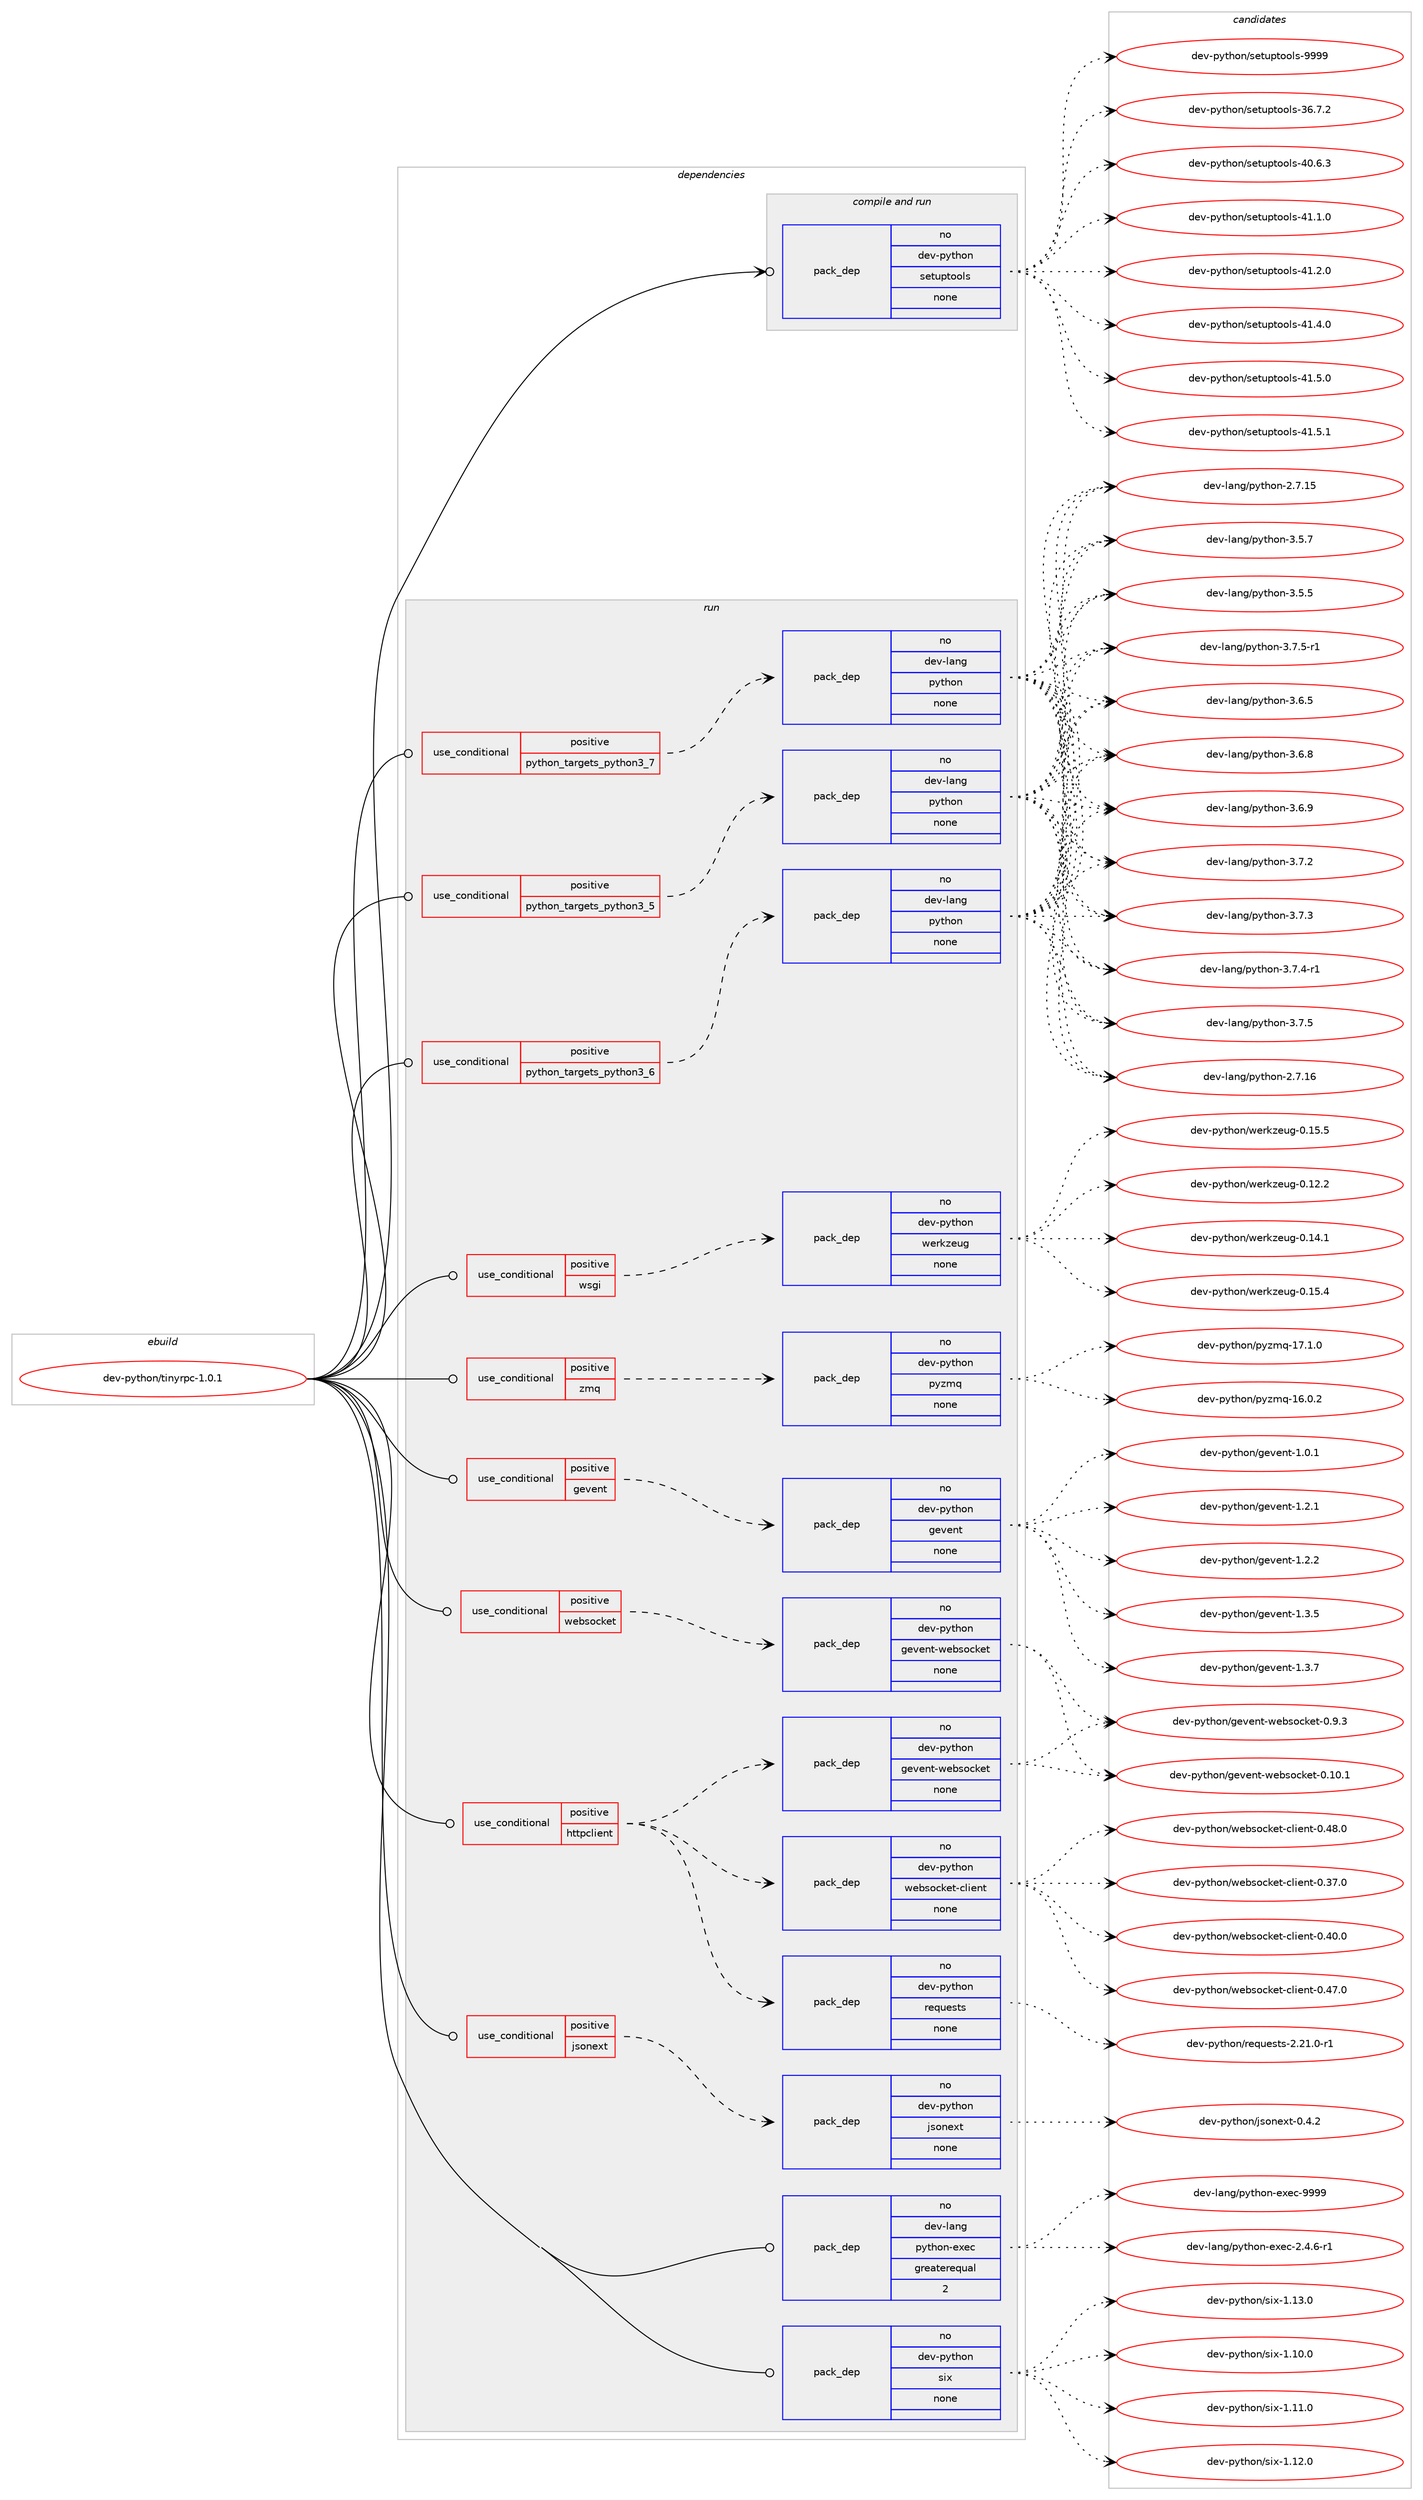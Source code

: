 digraph prolog {

# *************
# Graph options
# *************

newrank=true;
concentrate=true;
compound=true;
graph [rankdir=LR,fontname=Helvetica,fontsize=10,ranksep=1.5];#, ranksep=2.5, nodesep=0.2];
edge  [arrowhead=vee];
node  [fontname=Helvetica,fontsize=10];

# **********
# The ebuild
# **********

subgraph cluster_leftcol {
color=gray;
rank=same;
label=<<i>ebuild</i>>;
id [label="dev-python/tinyrpc-1.0.1", color=red, width=4, href="../dev-python/tinyrpc-1.0.1.svg"];
}

# ****************
# The dependencies
# ****************

subgraph cluster_midcol {
color=gray;
label=<<i>dependencies</i>>;
subgraph cluster_compile {
fillcolor="#eeeeee";
style=filled;
label=<<i>compile</i>>;
}
subgraph cluster_compileandrun {
fillcolor="#eeeeee";
style=filled;
label=<<i>compile and run</i>>;
subgraph pack478483 {
dependency640880 [label=<<TABLE BORDER="0" CELLBORDER="1" CELLSPACING="0" CELLPADDING="4" WIDTH="220"><TR><TD ROWSPAN="6" CELLPADDING="30">pack_dep</TD></TR><TR><TD WIDTH="110">no</TD></TR><TR><TD>dev-python</TD></TR><TR><TD>setuptools</TD></TR><TR><TD>none</TD></TR><TR><TD></TD></TR></TABLE>>, shape=none, color=blue];
}
id:e -> dependency640880:w [weight=20,style="solid",arrowhead="odotvee"];
}
subgraph cluster_run {
fillcolor="#eeeeee";
style=filled;
label=<<i>run</i>>;
subgraph cond150515 {
dependency640881 [label=<<TABLE BORDER="0" CELLBORDER="1" CELLSPACING="0" CELLPADDING="4"><TR><TD ROWSPAN="3" CELLPADDING="10">use_conditional</TD></TR><TR><TD>positive</TD></TR><TR><TD>gevent</TD></TR></TABLE>>, shape=none, color=red];
subgraph pack478484 {
dependency640882 [label=<<TABLE BORDER="0" CELLBORDER="1" CELLSPACING="0" CELLPADDING="4" WIDTH="220"><TR><TD ROWSPAN="6" CELLPADDING="30">pack_dep</TD></TR><TR><TD WIDTH="110">no</TD></TR><TR><TD>dev-python</TD></TR><TR><TD>gevent</TD></TR><TR><TD>none</TD></TR><TR><TD></TD></TR></TABLE>>, shape=none, color=blue];
}
dependency640881:e -> dependency640882:w [weight=20,style="dashed",arrowhead="vee"];
}
id:e -> dependency640881:w [weight=20,style="solid",arrowhead="odot"];
subgraph cond150516 {
dependency640883 [label=<<TABLE BORDER="0" CELLBORDER="1" CELLSPACING="0" CELLPADDING="4"><TR><TD ROWSPAN="3" CELLPADDING="10">use_conditional</TD></TR><TR><TD>positive</TD></TR><TR><TD>httpclient</TD></TR></TABLE>>, shape=none, color=red];
subgraph pack478485 {
dependency640884 [label=<<TABLE BORDER="0" CELLBORDER="1" CELLSPACING="0" CELLPADDING="4" WIDTH="220"><TR><TD ROWSPAN="6" CELLPADDING="30">pack_dep</TD></TR><TR><TD WIDTH="110">no</TD></TR><TR><TD>dev-python</TD></TR><TR><TD>requests</TD></TR><TR><TD>none</TD></TR><TR><TD></TD></TR></TABLE>>, shape=none, color=blue];
}
dependency640883:e -> dependency640884:w [weight=20,style="dashed",arrowhead="vee"];
subgraph pack478486 {
dependency640885 [label=<<TABLE BORDER="0" CELLBORDER="1" CELLSPACING="0" CELLPADDING="4" WIDTH="220"><TR><TD ROWSPAN="6" CELLPADDING="30">pack_dep</TD></TR><TR><TD WIDTH="110">no</TD></TR><TR><TD>dev-python</TD></TR><TR><TD>websocket-client</TD></TR><TR><TD>none</TD></TR><TR><TD></TD></TR></TABLE>>, shape=none, color=blue];
}
dependency640883:e -> dependency640885:w [weight=20,style="dashed",arrowhead="vee"];
subgraph pack478487 {
dependency640886 [label=<<TABLE BORDER="0" CELLBORDER="1" CELLSPACING="0" CELLPADDING="4" WIDTH="220"><TR><TD ROWSPAN="6" CELLPADDING="30">pack_dep</TD></TR><TR><TD WIDTH="110">no</TD></TR><TR><TD>dev-python</TD></TR><TR><TD>gevent-websocket</TD></TR><TR><TD>none</TD></TR><TR><TD></TD></TR></TABLE>>, shape=none, color=blue];
}
dependency640883:e -> dependency640886:w [weight=20,style="dashed",arrowhead="vee"];
}
id:e -> dependency640883:w [weight=20,style="solid",arrowhead="odot"];
subgraph cond150517 {
dependency640887 [label=<<TABLE BORDER="0" CELLBORDER="1" CELLSPACING="0" CELLPADDING="4"><TR><TD ROWSPAN="3" CELLPADDING="10">use_conditional</TD></TR><TR><TD>positive</TD></TR><TR><TD>jsonext</TD></TR></TABLE>>, shape=none, color=red];
subgraph pack478488 {
dependency640888 [label=<<TABLE BORDER="0" CELLBORDER="1" CELLSPACING="0" CELLPADDING="4" WIDTH="220"><TR><TD ROWSPAN="6" CELLPADDING="30">pack_dep</TD></TR><TR><TD WIDTH="110">no</TD></TR><TR><TD>dev-python</TD></TR><TR><TD>jsonext</TD></TR><TR><TD>none</TD></TR><TR><TD></TD></TR></TABLE>>, shape=none, color=blue];
}
dependency640887:e -> dependency640888:w [weight=20,style="dashed",arrowhead="vee"];
}
id:e -> dependency640887:w [weight=20,style="solid",arrowhead="odot"];
subgraph cond150518 {
dependency640889 [label=<<TABLE BORDER="0" CELLBORDER="1" CELLSPACING="0" CELLPADDING="4"><TR><TD ROWSPAN="3" CELLPADDING="10">use_conditional</TD></TR><TR><TD>positive</TD></TR><TR><TD>python_targets_python3_5</TD></TR></TABLE>>, shape=none, color=red];
subgraph pack478489 {
dependency640890 [label=<<TABLE BORDER="0" CELLBORDER="1" CELLSPACING="0" CELLPADDING="4" WIDTH="220"><TR><TD ROWSPAN="6" CELLPADDING="30">pack_dep</TD></TR><TR><TD WIDTH="110">no</TD></TR><TR><TD>dev-lang</TD></TR><TR><TD>python</TD></TR><TR><TD>none</TD></TR><TR><TD></TD></TR></TABLE>>, shape=none, color=blue];
}
dependency640889:e -> dependency640890:w [weight=20,style="dashed",arrowhead="vee"];
}
id:e -> dependency640889:w [weight=20,style="solid",arrowhead="odot"];
subgraph cond150519 {
dependency640891 [label=<<TABLE BORDER="0" CELLBORDER="1" CELLSPACING="0" CELLPADDING="4"><TR><TD ROWSPAN="3" CELLPADDING="10">use_conditional</TD></TR><TR><TD>positive</TD></TR><TR><TD>python_targets_python3_6</TD></TR></TABLE>>, shape=none, color=red];
subgraph pack478490 {
dependency640892 [label=<<TABLE BORDER="0" CELLBORDER="1" CELLSPACING="0" CELLPADDING="4" WIDTH="220"><TR><TD ROWSPAN="6" CELLPADDING="30">pack_dep</TD></TR><TR><TD WIDTH="110">no</TD></TR><TR><TD>dev-lang</TD></TR><TR><TD>python</TD></TR><TR><TD>none</TD></TR><TR><TD></TD></TR></TABLE>>, shape=none, color=blue];
}
dependency640891:e -> dependency640892:w [weight=20,style="dashed",arrowhead="vee"];
}
id:e -> dependency640891:w [weight=20,style="solid",arrowhead="odot"];
subgraph cond150520 {
dependency640893 [label=<<TABLE BORDER="0" CELLBORDER="1" CELLSPACING="0" CELLPADDING="4"><TR><TD ROWSPAN="3" CELLPADDING="10">use_conditional</TD></TR><TR><TD>positive</TD></TR><TR><TD>python_targets_python3_7</TD></TR></TABLE>>, shape=none, color=red];
subgraph pack478491 {
dependency640894 [label=<<TABLE BORDER="0" CELLBORDER="1" CELLSPACING="0" CELLPADDING="4" WIDTH="220"><TR><TD ROWSPAN="6" CELLPADDING="30">pack_dep</TD></TR><TR><TD WIDTH="110">no</TD></TR><TR><TD>dev-lang</TD></TR><TR><TD>python</TD></TR><TR><TD>none</TD></TR><TR><TD></TD></TR></TABLE>>, shape=none, color=blue];
}
dependency640893:e -> dependency640894:w [weight=20,style="dashed",arrowhead="vee"];
}
id:e -> dependency640893:w [weight=20,style="solid",arrowhead="odot"];
subgraph cond150521 {
dependency640895 [label=<<TABLE BORDER="0" CELLBORDER="1" CELLSPACING="0" CELLPADDING="4"><TR><TD ROWSPAN="3" CELLPADDING="10">use_conditional</TD></TR><TR><TD>positive</TD></TR><TR><TD>websocket</TD></TR></TABLE>>, shape=none, color=red];
subgraph pack478492 {
dependency640896 [label=<<TABLE BORDER="0" CELLBORDER="1" CELLSPACING="0" CELLPADDING="4" WIDTH="220"><TR><TD ROWSPAN="6" CELLPADDING="30">pack_dep</TD></TR><TR><TD WIDTH="110">no</TD></TR><TR><TD>dev-python</TD></TR><TR><TD>gevent-websocket</TD></TR><TR><TD>none</TD></TR><TR><TD></TD></TR></TABLE>>, shape=none, color=blue];
}
dependency640895:e -> dependency640896:w [weight=20,style="dashed",arrowhead="vee"];
}
id:e -> dependency640895:w [weight=20,style="solid",arrowhead="odot"];
subgraph cond150522 {
dependency640897 [label=<<TABLE BORDER="0" CELLBORDER="1" CELLSPACING="0" CELLPADDING="4"><TR><TD ROWSPAN="3" CELLPADDING="10">use_conditional</TD></TR><TR><TD>positive</TD></TR><TR><TD>wsgi</TD></TR></TABLE>>, shape=none, color=red];
subgraph pack478493 {
dependency640898 [label=<<TABLE BORDER="0" CELLBORDER="1" CELLSPACING="0" CELLPADDING="4" WIDTH="220"><TR><TD ROWSPAN="6" CELLPADDING="30">pack_dep</TD></TR><TR><TD WIDTH="110">no</TD></TR><TR><TD>dev-python</TD></TR><TR><TD>werkzeug</TD></TR><TR><TD>none</TD></TR><TR><TD></TD></TR></TABLE>>, shape=none, color=blue];
}
dependency640897:e -> dependency640898:w [weight=20,style="dashed",arrowhead="vee"];
}
id:e -> dependency640897:w [weight=20,style="solid",arrowhead="odot"];
subgraph cond150523 {
dependency640899 [label=<<TABLE BORDER="0" CELLBORDER="1" CELLSPACING="0" CELLPADDING="4"><TR><TD ROWSPAN="3" CELLPADDING="10">use_conditional</TD></TR><TR><TD>positive</TD></TR><TR><TD>zmq</TD></TR></TABLE>>, shape=none, color=red];
subgraph pack478494 {
dependency640900 [label=<<TABLE BORDER="0" CELLBORDER="1" CELLSPACING="0" CELLPADDING="4" WIDTH="220"><TR><TD ROWSPAN="6" CELLPADDING="30">pack_dep</TD></TR><TR><TD WIDTH="110">no</TD></TR><TR><TD>dev-python</TD></TR><TR><TD>pyzmq</TD></TR><TR><TD>none</TD></TR><TR><TD></TD></TR></TABLE>>, shape=none, color=blue];
}
dependency640899:e -> dependency640900:w [weight=20,style="dashed",arrowhead="vee"];
}
id:e -> dependency640899:w [weight=20,style="solid",arrowhead="odot"];
subgraph pack478495 {
dependency640901 [label=<<TABLE BORDER="0" CELLBORDER="1" CELLSPACING="0" CELLPADDING="4" WIDTH="220"><TR><TD ROWSPAN="6" CELLPADDING="30">pack_dep</TD></TR><TR><TD WIDTH="110">no</TD></TR><TR><TD>dev-lang</TD></TR><TR><TD>python-exec</TD></TR><TR><TD>greaterequal</TD></TR><TR><TD>2</TD></TR></TABLE>>, shape=none, color=blue];
}
id:e -> dependency640901:w [weight=20,style="solid",arrowhead="odot"];
subgraph pack478496 {
dependency640902 [label=<<TABLE BORDER="0" CELLBORDER="1" CELLSPACING="0" CELLPADDING="4" WIDTH="220"><TR><TD ROWSPAN="6" CELLPADDING="30">pack_dep</TD></TR><TR><TD WIDTH="110">no</TD></TR><TR><TD>dev-python</TD></TR><TR><TD>six</TD></TR><TR><TD>none</TD></TR><TR><TD></TD></TR></TABLE>>, shape=none, color=blue];
}
id:e -> dependency640902:w [weight=20,style="solid",arrowhead="odot"];
}
}

# **************
# The candidates
# **************

subgraph cluster_choices {
rank=same;
color=gray;
label=<<i>candidates</i>>;

subgraph choice478483 {
color=black;
nodesep=1;
choice100101118451121211161041111104711510111611711211611111110811545515446554650 [label="dev-python/setuptools-36.7.2", color=red, width=4,href="../dev-python/setuptools-36.7.2.svg"];
choice100101118451121211161041111104711510111611711211611111110811545524846544651 [label="dev-python/setuptools-40.6.3", color=red, width=4,href="../dev-python/setuptools-40.6.3.svg"];
choice100101118451121211161041111104711510111611711211611111110811545524946494648 [label="dev-python/setuptools-41.1.0", color=red, width=4,href="../dev-python/setuptools-41.1.0.svg"];
choice100101118451121211161041111104711510111611711211611111110811545524946504648 [label="dev-python/setuptools-41.2.0", color=red, width=4,href="../dev-python/setuptools-41.2.0.svg"];
choice100101118451121211161041111104711510111611711211611111110811545524946524648 [label="dev-python/setuptools-41.4.0", color=red, width=4,href="../dev-python/setuptools-41.4.0.svg"];
choice100101118451121211161041111104711510111611711211611111110811545524946534648 [label="dev-python/setuptools-41.5.0", color=red, width=4,href="../dev-python/setuptools-41.5.0.svg"];
choice100101118451121211161041111104711510111611711211611111110811545524946534649 [label="dev-python/setuptools-41.5.1", color=red, width=4,href="../dev-python/setuptools-41.5.1.svg"];
choice10010111845112121116104111110471151011161171121161111111081154557575757 [label="dev-python/setuptools-9999", color=red, width=4,href="../dev-python/setuptools-9999.svg"];
dependency640880:e -> choice100101118451121211161041111104711510111611711211611111110811545515446554650:w [style=dotted,weight="100"];
dependency640880:e -> choice100101118451121211161041111104711510111611711211611111110811545524846544651:w [style=dotted,weight="100"];
dependency640880:e -> choice100101118451121211161041111104711510111611711211611111110811545524946494648:w [style=dotted,weight="100"];
dependency640880:e -> choice100101118451121211161041111104711510111611711211611111110811545524946504648:w [style=dotted,weight="100"];
dependency640880:e -> choice100101118451121211161041111104711510111611711211611111110811545524946524648:w [style=dotted,weight="100"];
dependency640880:e -> choice100101118451121211161041111104711510111611711211611111110811545524946534648:w [style=dotted,weight="100"];
dependency640880:e -> choice100101118451121211161041111104711510111611711211611111110811545524946534649:w [style=dotted,weight="100"];
dependency640880:e -> choice10010111845112121116104111110471151011161171121161111111081154557575757:w [style=dotted,weight="100"];
}
subgraph choice478484 {
color=black;
nodesep=1;
choice1001011184511212111610411111047103101118101110116454946484649 [label="dev-python/gevent-1.0.1", color=red, width=4,href="../dev-python/gevent-1.0.1.svg"];
choice1001011184511212111610411111047103101118101110116454946504649 [label="dev-python/gevent-1.2.1", color=red, width=4,href="../dev-python/gevent-1.2.1.svg"];
choice1001011184511212111610411111047103101118101110116454946504650 [label="dev-python/gevent-1.2.2", color=red, width=4,href="../dev-python/gevent-1.2.2.svg"];
choice1001011184511212111610411111047103101118101110116454946514653 [label="dev-python/gevent-1.3.5", color=red, width=4,href="../dev-python/gevent-1.3.5.svg"];
choice1001011184511212111610411111047103101118101110116454946514655 [label="dev-python/gevent-1.3.7", color=red, width=4,href="../dev-python/gevent-1.3.7.svg"];
dependency640882:e -> choice1001011184511212111610411111047103101118101110116454946484649:w [style=dotted,weight="100"];
dependency640882:e -> choice1001011184511212111610411111047103101118101110116454946504649:w [style=dotted,weight="100"];
dependency640882:e -> choice1001011184511212111610411111047103101118101110116454946504650:w [style=dotted,weight="100"];
dependency640882:e -> choice1001011184511212111610411111047103101118101110116454946514653:w [style=dotted,weight="100"];
dependency640882:e -> choice1001011184511212111610411111047103101118101110116454946514655:w [style=dotted,weight="100"];
}
subgraph choice478485 {
color=black;
nodesep=1;
choice1001011184511212111610411111047114101113117101115116115455046504946484511449 [label="dev-python/requests-2.21.0-r1", color=red, width=4,href="../dev-python/requests-2.21.0-r1.svg"];
dependency640884:e -> choice1001011184511212111610411111047114101113117101115116115455046504946484511449:w [style=dotted,weight="100"];
}
subgraph choice478486 {
color=black;
nodesep=1;
choice10010111845112121116104111110471191019811511199107101116459910810510111011645484651554648 [label="dev-python/websocket-client-0.37.0", color=red, width=4,href="../dev-python/websocket-client-0.37.0.svg"];
choice10010111845112121116104111110471191019811511199107101116459910810510111011645484652484648 [label="dev-python/websocket-client-0.40.0", color=red, width=4,href="../dev-python/websocket-client-0.40.0.svg"];
choice10010111845112121116104111110471191019811511199107101116459910810510111011645484652554648 [label="dev-python/websocket-client-0.47.0", color=red, width=4,href="../dev-python/websocket-client-0.47.0.svg"];
choice10010111845112121116104111110471191019811511199107101116459910810510111011645484652564648 [label="dev-python/websocket-client-0.48.0", color=red, width=4,href="../dev-python/websocket-client-0.48.0.svg"];
dependency640885:e -> choice10010111845112121116104111110471191019811511199107101116459910810510111011645484651554648:w [style=dotted,weight="100"];
dependency640885:e -> choice10010111845112121116104111110471191019811511199107101116459910810510111011645484652484648:w [style=dotted,weight="100"];
dependency640885:e -> choice10010111845112121116104111110471191019811511199107101116459910810510111011645484652554648:w [style=dotted,weight="100"];
dependency640885:e -> choice10010111845112121116104111110471191019811511199107101116459910810510111011645484652564648:w [style=dotted,weight="100"];
}
subgraph choice478487 {
color=black;
nodesep=1;
choice100101118451121211161041111104710310111810111011645119101981151119910710111645484649484649 [label="dev-python/gevent-websocket-0.10.1", color=red, width=4,href="../dev-python/gevent-websocket-0.10.1.svg"];
choice1001011184511212111610411111047103101118101110116451191019811511199107101116454846574651 [label="dev-python/gevent-websocket-0.9.3", color=red, width=4,href="../dev-python/gevent-websocket-0.9.3.svg"];
dependency640886:e -> choice100101118451121211161041111104710310111810111011645119101981151119910710111645484649484649:w [style=dotted,weight="100"];
dependency640886:e -> choice1001011184511212111610411111047103101118101110116451191019811511199107101116454846574651:w [style=dotted,weight="100"];
}
subgraph choice478488 {
color=black;
nodesep=1;
choice1001011184511212111610411111047106115111110101120116454846524650 [label="dev-python/jsonext-0.4.2", color=red, width=4,href="../dev-python/jsonext-0.4.2.svg"];
dependency640888:e -> choice1001011184511212111610411111047106115111110101120116454846524650:w [style=dotted,weight="100"];
}
subgraph choice478489 {
color=black;
nodesep=1;
choice10010111845108971101034711212111610411111045504655464953 [label="dev-lang/python-2.7.15", color=red, width=4,href="../dev-lang/python-2.7.15.svg"];
choice10010111845108971101034711212111610411111045504655464954 [label="dev-lang/python-2.7.16", color=red, width=4,href="../dev-lang/python-2.7.16.svg"];
choice100101118451089711010347112121116104111110455146534653 [label="dev-lang/python-3.5.5", color=red, width=4,href="../dev-lang/python-3.5.5.svg"];
choice100101118451089711010347112121116104111110455146534655 [label="dev-lang/python-3.5.7", color=red, width=4,href="../dev-lang/python-3.5.7.svg"];
choice100101118451089711010347112121116104111110455146544653 [label="dev-lang/python-3.6.5", color=red, width=4,href="../dev-lang/python-3.6.5.svg"];
choice100101118451089711010347112121116104111110455146544656 [label="dev-lang/python-3.6.8", color=red, width=4,href="../dev-lang/python-3.6.8.svg"];
choice100101118451089711010347112121116104111110455146544657 [label="dev-lang/python-3.6.9", color=red, width=4,href="../dev-lang/python-3.6.9.svg"];
choice100101118451089711010347112121116104111110455146554650 [label="dev-lang/python-3.7.2", color=red, width=4,href="../dev-lang/python-3.7.2.svg"];
choice100101118451089711010347112121116104111110455146554651 [label="dev-lang/python-3.7.3", color=red, width=4,href="../dev-lang/python-3.7.3.svg"];
choice1001011184510897110103471121211161041111104551465546524511449 [label="dev-lang/python-3.7.4-r1", color=red, width=4,href="../dev-lang/python-3.7.4-r1.svg"];
choice100101118451089711010347112121116104111110455146554653 [label="dev-lang/python-3.7.5", color=red, width=4,href="../dev-lang/python-3.7.5.svg"];
choice1001011184510897110103471121211161041111104551465546534511449 [label="dev-lang/python-3.7.5-r1", color=red, width=4,href="../dev-lang/python-3.7.5-r1.svg"];
dependency640890:e -> choice10010111845108971101034711212111610411111045504655464953:w [style=dotted,weight="100"];
dependency640890:e -> choice10010111845108971101034711212111610411111045504655464954:w [style=dotted,weight="100"];
dependency640890:e -> choice100101118451089711010347112121116104111110455146534653:w [style=dotted,weight="100"];
dependency640890:e -> choice100101118451089711010347112121116104111110455146534655:w [style=dotted,weight="100"];
dependency640890:e -> choice100101118451089711010347112121116104111110455146544653:w [style=dotted,weight="100"];
dependency640890:e -> choice100101118451089711010347112121116104111110455146544656:w [style=dotted,weight="100"];
dependency640890:e -> choice100101118451089711010347112121116104111110455146544657:w [style=dotted,weight="100"];
dependency640890:e -> choice100101118451089711010347112121116104111110455146554650:w [style=dotted,weight="100"];
dependency640890:e -> choice100101118451089711010347112121116104111110455146554651:w [style=dotted,weight="100"];
dependency640890:e -> choice1001011184510897110103471121211161041111104551465546524511449:w [style=dotted,weight="100"];
dependency640890:e -> choice100101118451089711010347112121116104111110455146554653:w [style=dotted,weight="100"];
dependency640890:e -> choice1001011184510897110103471121211161041111104551465546534511449:w [style=dotted,weight="100"];
}
subgraph choice478490 {
color=black;
nodesep=1;
choice10010111845108971101034711212111610411111045504655464953 [label="dev-lang/python-2.7.15", color=red, width=4,href="../dev-lang/python-2.7.15.svg"];
choice10010111845108971101034711212111610411111045504655464954 [label="dev-lang/python-2.7.16", color=red, width=4,href="../dev-lang/python-2.7.16.svg"];
choice100101118451089711010347112121116104111110455146534653 [label="dev-lang/python-3.5.5", color=red, width=4,href="../dev-lang/python-3.5.5.svg"];
choice100101118451089711010347112121116104111110455146534655 [label="dev-lang/python-3.5.7", color=red, width=4,href="../dev-lang/python-3.5.7.svg"];
choice100101118451089711010347112121116104111110455146544653 [label="dev-lang/python-3.6.5", color=red, width=4,href="../dev-lang/python-3.6.5.svg"];
choice100101118451089711010347112121116104111110455146544656 [label="dev-lang/python-3.6.8", color=red, width=4,href="../dev-lang/python-3.6.8.svg"];
choice100101118451089711010347112121116104111110455146544657 [label="dev-lang/python-3.6.9", color=red, width=4,href="../dev-lang/python-3.6.9.svg"];
choice100101118451089711010347112121116104111110455146554650 [label="dev-lang/python-3.7.2", color=red, width=4,href="../dev-lang/python-3.7.2.svg"];
choice100101118451089711010347112121116104111110455146554651 [label="dev-lang/python-3.7.3", color=red, width=4,href="../dev-lang/python-3.7.3.svg"];
choice1001011184510897110103471121211161041111104551465546524511449 [label="dev-lang/python-3.7.4-r1", color=red, width=4,href="../dev-lang/python-3.7.4-r1.svg"];
choice100101118451089711010347112121116104111110455146554653 [label="dev-lang/python-3.7.5", color=red, width=4,href="../dev-lang/python-3.7.5.svg"];
choice1001011184510897110103471121211161041111104551465546534511449 [label="dev-lang/python-3.7.5-r1", color=red, width=4,href="../dev-lang/python-3.7.5-r1.svg"];
dependency640892:e -> choice10010111845108971101034711212111610411111045504655464953:w [style=dotted,weight="100"];
dependency640892:e -> choice10010111845108971101034711212111610411111045504655464954:w [style=dotted,weight="100"];
dependency640892:e -> choice100101118451089711010347112121116104111110455146534653:w [style=dotted,weight="100"];
dependency640892:e -> choice100101118451089711010347112121116104111110455146534655:w [style=dotted,weight="100"];
dependency640892:e -> choice100101118451089711010347112121116104111110455146544653:w [style=dotted,weight="100"];
dependency640892:e -> choice100101118451089711010347112121116104111110455146544656:w [style=dotted,weight="100"];
dependency640892:e -> choice100101118451089711010347112121116104111110455146544657:w [style=dotted,weight="100"];
dependency640892:e -> choice100101118451089711010347112121116104111110455146554650:w [style=dotted,weight="100"];
dependency640892:e -> choice100101118451089711010347112121116104111110455146554651:w [style=dotted,weight="100"];
dependency640892:e -> choice1001011184510897110103471121211161041111104551465546524511449:w [style=dotted,weight="100"];
dependency640892:e -> choice100101118451089711010347112121116104111110455146554653:w [style=dotted,weight="100"];
dependency640892:e -> choice1001011184510897110103471121211161041111104551465546534511449:w [style=dotted,weight="100"];
}
subgraph choice478491 {
color=black;
nodesep=1;
choice10010111845108971101034711212111610411111045504655464953 [label="dev-lang/python-2.7.15", color=red, width=4,href="../dev-lang/python-2.7.15.svg"];
choice10010111845108971101034711212111610411111045504655464954 [label="dev-lang/python-2.7.16", color=red, width=4,href="../dev-lang/python-2.7.16.svg"];
choice100101118451089711010347112121116104111110455146534653 [label="dev-lang/python-3.5.5", color=red, width=4,href="../dev-lang/python-3.5.5.svg"];
choice100101118451089711010347112121116104111110455146534655 [label="dev-lang/python-3.5.7", color=red, width=4,href="../dev-lang/python-3.5.7.svg"];
choice100101118451089711010347112121116104111110455146544653 [label="dev-lang/python-3.6.5", color=red, width=4,href="../dev-lang/python-3.6.5.svg"];
choice100101118451089711010347112121116104111110455146544656 [label="dev-lang/python-3.6.8", color=red, width=4,href="../dev-lang/python-3.6.8.svg"];
choice100101118451089711010347112121116104111110455146544657 [label="dev-lang/python-3.6.9", color=red, width=4,href="../dev-lang/python-3.6.9.svg"];
choice100101118451089711010347112121116104111110455146554650 [label="dev-lang/python-3.7.2", color=red, width=4,href="../dev-lang/python-3.7.2.svg"];
choice100101118451089711010347112121116104111110455146554651 [label="dev-lang/python-3.7.3", color=red, width=4,href="../dev-lang/python-3.7.3.svg"];
choice1001011184510897110103471121211161041111104551465546524511449 [label="dev-lang/python-3.7.4-r1", color=red, width=4,href="../dev-lang/python-3.7.4-r1.svg"];
choice100101118451089711010347112121116104111110455146554653 [label="dev-lang/python-3.7.5", color=red, width=4,href="../dev-lang/python-3.7.5.svg"];
choice1001011184510897110103471121211161041111104551465546534511449 [label="dev-lang/python-3.7.5-r1", color=red, width=4,href="../dev-lang/python-3.7.5-r1.svg"];
dependency640894:e -> choice10010111845108971101034711212111610411111045504655464953:w [style=dotted,weight="100"];
dependency640894:e -> choice10010111845108971101034711212111610411111045504655464954:w [style=dotted,weight="100"];
dependency640894:e -> choice100101118451089711010347112121116104111110455146534653:w [style=dotted,weight="100"];
dependency640894:e -> choice100101118451089711010347112121116104111110455146534655:w [style=dotted,weight="100"];
dependency640894:e -> choice100101118451089711010347112121116104111110455146544653:w [style=dotted,weight="100"];
dependency640894:e -> choice100101118451089711010347112121116104111110455146544656:w [style=dotted,weight="100"];
dependency640894:e -> choice100101118451089711010347112121116104111110455146544657:w [style=dotted,weight="100"];
dependency640894:e -> choice100101118451089711010347112121116104111110455146554650:w [style=dotted,weight="100"];
dependency640894:e -> choice100101118451089711010347112121116104111110455146554651:w [style=dotted,weight="100"];
dependency640894:e -> choice1001011184510897110103471121211161041111104551465546524511449:w [style=dotted,weight="100"];
dependency640894:e -> choice100101118451089711010347112121116104111110455146554653:w [style=dotted,weight="100"];
dependency640894:e -> choice1001011184510897110103471121211161041111104551465546534511449:w [style=dotted,weight="100"];
}
subgraph choice478492 {
color=black;
nodesep=1;
choice100101118451121211161041111104710310111810111011645119101981151119910710111645484649484649 [label="dev-python/gevent-websocket-0.10.1", color=red, width=4,href="../dev-python/gevent-websocket-0.10.1.svg"];
choice1001011184511212111610411111047103101118101110116451191019811511199107101116454846574651 [label="dev-python/gevent-websocket-0.9.3", color=red, width=4,href="../dev-python/gevent-websocket-0.9.3.svg"];
dependency640896:e -> choice100101118451121211161041111104710310111810111011645119101981151119910710111645484649484649:w [style=dotted,weight="100"];
dependency640896:e -> choice1001011184511212111610411111047103101118101110116451191019811511199107101116454846574651:w [style=dotted,weight="100"];
}
subgraph choice478493 {
color=black;
nodesep=1;
choice100101118451121211161041111104711910111410712210111710345484649504650 [label="dev-python/werkzeug-0.12.2", color=red, width=4,href="../dev-python/werkzeug-0.12.2.svg"];
choice100101118451121211161041111104711910111410712210111710345484649524649 [label="dev-python/werkzeug-0.14.1", color=red, width=4,href="../dev-python/werkzeug-0.14.1.svg"];
choice100101118451121211161041111104711910111410712210111710345484649534652 [label="dev-python/werkzeug-0.15.4", color=red, width=4,href="../dev-python/werkzeug-0.15.4.svg"];
choice100101118451121211161041111104711910111410712210111710345484649534653 [label="dev-python/werkzeug-0.15.5", color=red, width=4,href="../dev-python/werkzeug-0.15.5.svg"];
dependency640898:e -> choice100101118451121211161041111104711910111410712210111710345484649504650:w [style=dotted,weight="100"];
dependency640898:e -> choice100101118451121211161041111104711910111410712210111710345484649524649:w [style=dotted,weight="100"];
dependency640898:e -> choice100101118451121211161041111104711910111410712210111710345484649534652:w [style=dotted,weight="100"];
dependency640898:e -> choice100101118451121211161041111104711910111410712210111710345484649534653:w [style=dotted,weight="100"];
}
subgraph choice478494 {
color=black;
nodesep=1;
choice100101118451121211161041111104711212112210911345495446484650 [label="dev-python/pyzmq-16.0.2", color=red, width=4,href="../dev-python/pyzmq-16.0.2.svg"];
choice100101118451121211161041111104711212112210911345495546494648 [label="dev-python/pyzmq-17.1.0", color=red, width=4,href="../dev-python/pyzmq-17.1.0.svg"];
dependency640900:e -> choice100101118451121211161041111104711212112210911345495446484650:w [style=dotted,weight="100"];
dependency640900:e -> choice100101118451121211161041111104711212112210911345495546494648:w [style=dotted,weight="100"];
}
subgraph choice478495 {
color=black;
nodesep=1;
choice10010111845108971101034711212111610411111045101120101994550465246544511449 [label="dev-lang/python-exec-2.4.6-r1", color=red, width=4,href="../dev-lang/python-exec-2.4.6-r1.svg"];
choice10010111845108971101034711212111610411111045101120101994557575757 [label="dev-lang/python-exec-9999", color=red, width=4,href="../dev-lang/python-exec-9999.svg"];
dependency640901:e -> choice10010111845108971101034711212111610411111045101120101994550465246544511449:w [style=dotted,weight="100"];
dependency640901:e -> choice10010111845108971101034711212111610411111045101120101994557575757:w [style=dotted,weight="100"];
}
subgraph choice478496 {
color=black;
nodesep=1;
choice100101118451121211161041111104711510512045494649484648 [label="dev-python/six-1.10.0", color=red, width=4,href="../dev-python/six-1.10.0.svg"];
choice100101118451121211161041111104711510512045494649494648 [label="dev-python/six-1.11.0", color=red, width=4,href="../dev-python/six-1.11.0.svg"];
choice100101118451121211161041111104711510512045494649504648 [label="dev-python/six-1.12.0", color=red, width=4,href="../dev-python/six-1.12.0.svg"];
choice100101118451121211161041111104711510512045494649514648 [label="dev-python/six-1.13.0", color=red, width=4,href="../dev-python/six-1.13.0.svg"];
dependency640902:e -> choice100101118451121211161041111104711510512045494649484648:w [style=dotted,weight="100"];
dependency640902:e -> choice100101118451121211161041111104711510512045494649494648:w [style=dotted,weight="100"];
dependency640902:e -> choice100101118451121211161041111104711510512045494649504648:w [style=dotted,weight="100"];
dependency640902:e -> choice100101118451121211161041111104711510512045494649514648:w [style=dotted,weight="100"];
}
}

}
